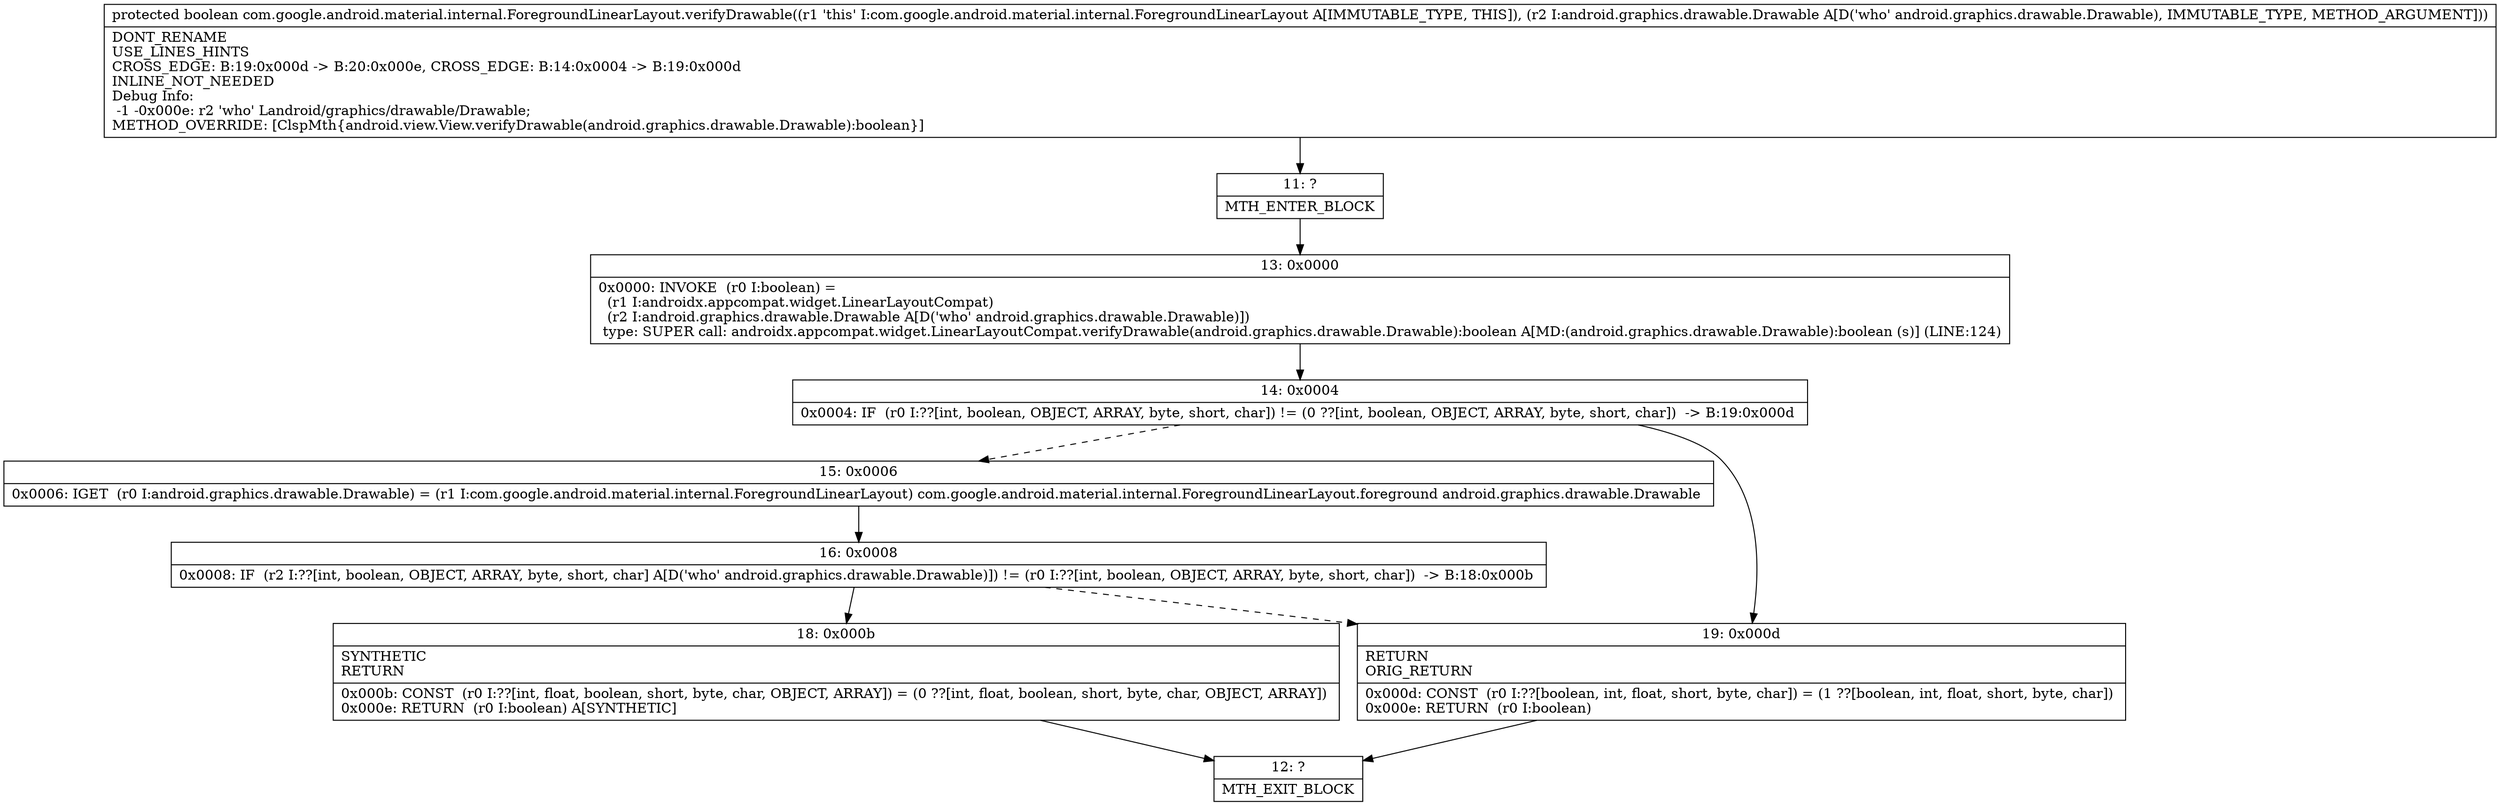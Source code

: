 digraph "CFG forcom.google.android.material.internal.ForegroundLinearLayout.verifyDrawable(Landroid\/graphics\/drawable\/Drawable;)Z" {
Node_11 [shape=record,label="{11\:\ ?|MTH_ENTER_BLOCK\l}"];
Node_13 [shape=record,label="{13\:\ 0x0000|0x0000: INVOKE  (r0 I:boolean) = \l  (r1 I:androidx.appcompat.widget.LinearLayoutCompat)\l  (r2 I:android.graphics.drawable.Drawable A[D('who' android.graphics.drawable.Drawable)])\l type: SUPER call: androidx.appcompat.widget.LinearLayoutCompat.verifyDrawable(android.graphics.drawable.Drawable):boolean A[MD:(android.graphics.drawable.Drawable):boolean (s)] (LINE:124)\l}"];
Node_14 [shape=record,label="{14\:\ 0x0004|0x0004: IF  (r0 I:??[int, boolean, OBJECT, ARRAY, byte, short, char]) != (0 ??[int, boolean, OBJECT, ARRAY, byte, short, char])  \-\> B:19:0x000d \l}"];
Node_15 [shape=record,label="{15\:\ 0x0006|0x0006: IGET  (r0 I:android.graphics.drawable.Drawable) = (r1 I:com.google.android.material.internal.ForegroundLinearLayout) com.google.android.material.internal.ForegroundLinearLayout.foreground android.graphics.drawable.Drawable \l}"];
Node_16 [shape=record,label="{16\:\ 0x0008|0x0008: IF  (r2 I:??[int, boolean, OBJECT, ARRAY, byte, short, char] A[D('who' android.graphics.drawable.Drawable)]) != (r0 I:??[int, boolean, OBJECT, ARRAY, byte, short, char])  \-\> B:18:0x000b \l}"];
Node_18 [shape=record,label="{18\:\ 0x000b|SYNTHETIC\lRETURN\l|0x000b: CONST  (r0 I:??[int, float, boolean, short, byte, char, OBJECT, ARRAY]) = (0 ??[int, float, boolean, short, byte, char, OBJECT, ARRAY]) \l0x000e: RETURN  (r0 I:boolean) A[SYNTHETIC]\l}"];
Node_12 [shape=record,label="{12\:\ ?|MTH_EXIT_BLOCK\l}"];
Node_19 [shape=record,label="{19\:\ 0x000d|RETURN\lORIG_RETURN\l|0x000d: CONST  (r0 I:??[boolean, int, float, short, byte, char]) = (1 ??[boolean, int, float, short, byte, char]) \l0x000e: RETURN  (r0 I:boolean) \l}"];
MethodNode[shape=record,label="{protected boolean com.google.android.material.internal.ForegroundLinearLayout.verifyDrawable((r1 'this' I:com.google.android.material.internal.ForegroundLinearLayout A[IMMUTABLE_TYPE, THIS]), (r2 I:android.graphics.drawable.Drawable A[D('who' android.graphics.drawable.Drawable), IMMUTABLE_TYPE, METHOD_ARGUMENT]))  | DONT_RENAME\lUSE_LINES_HINTS\lCROSS_EDGE: B:19:0x000d \-\> B:20:0x000e, CROSS_EDGE: B:14:0x0004 \-\> B:19:0x000d\lINLINE_NOT_NEEDED\lDebug Info:\l  \-1 \-0x000e: r2 'who' Landroid\/graphics\/drawable\/Drawable;\lMETHOD_OVERRIDE: [ClspMth\{android.view.View.verifyDrawable(android.graphics.drawable.Drawable):boolean\}]\l}"];
MethodNode -> Node_11;Node_11 -> Node_13;
Node_13 -> Node_14;
Node_14 -> Node_15[style=dashed];
Node_14 -> Node_19;
Node_15 -> Node_16;
Node_16 -> Node_18;
Node_16 -> Node_19[style=dashed];
Node_18 -> Node_12;
Node_19 -> Node_12;
}

